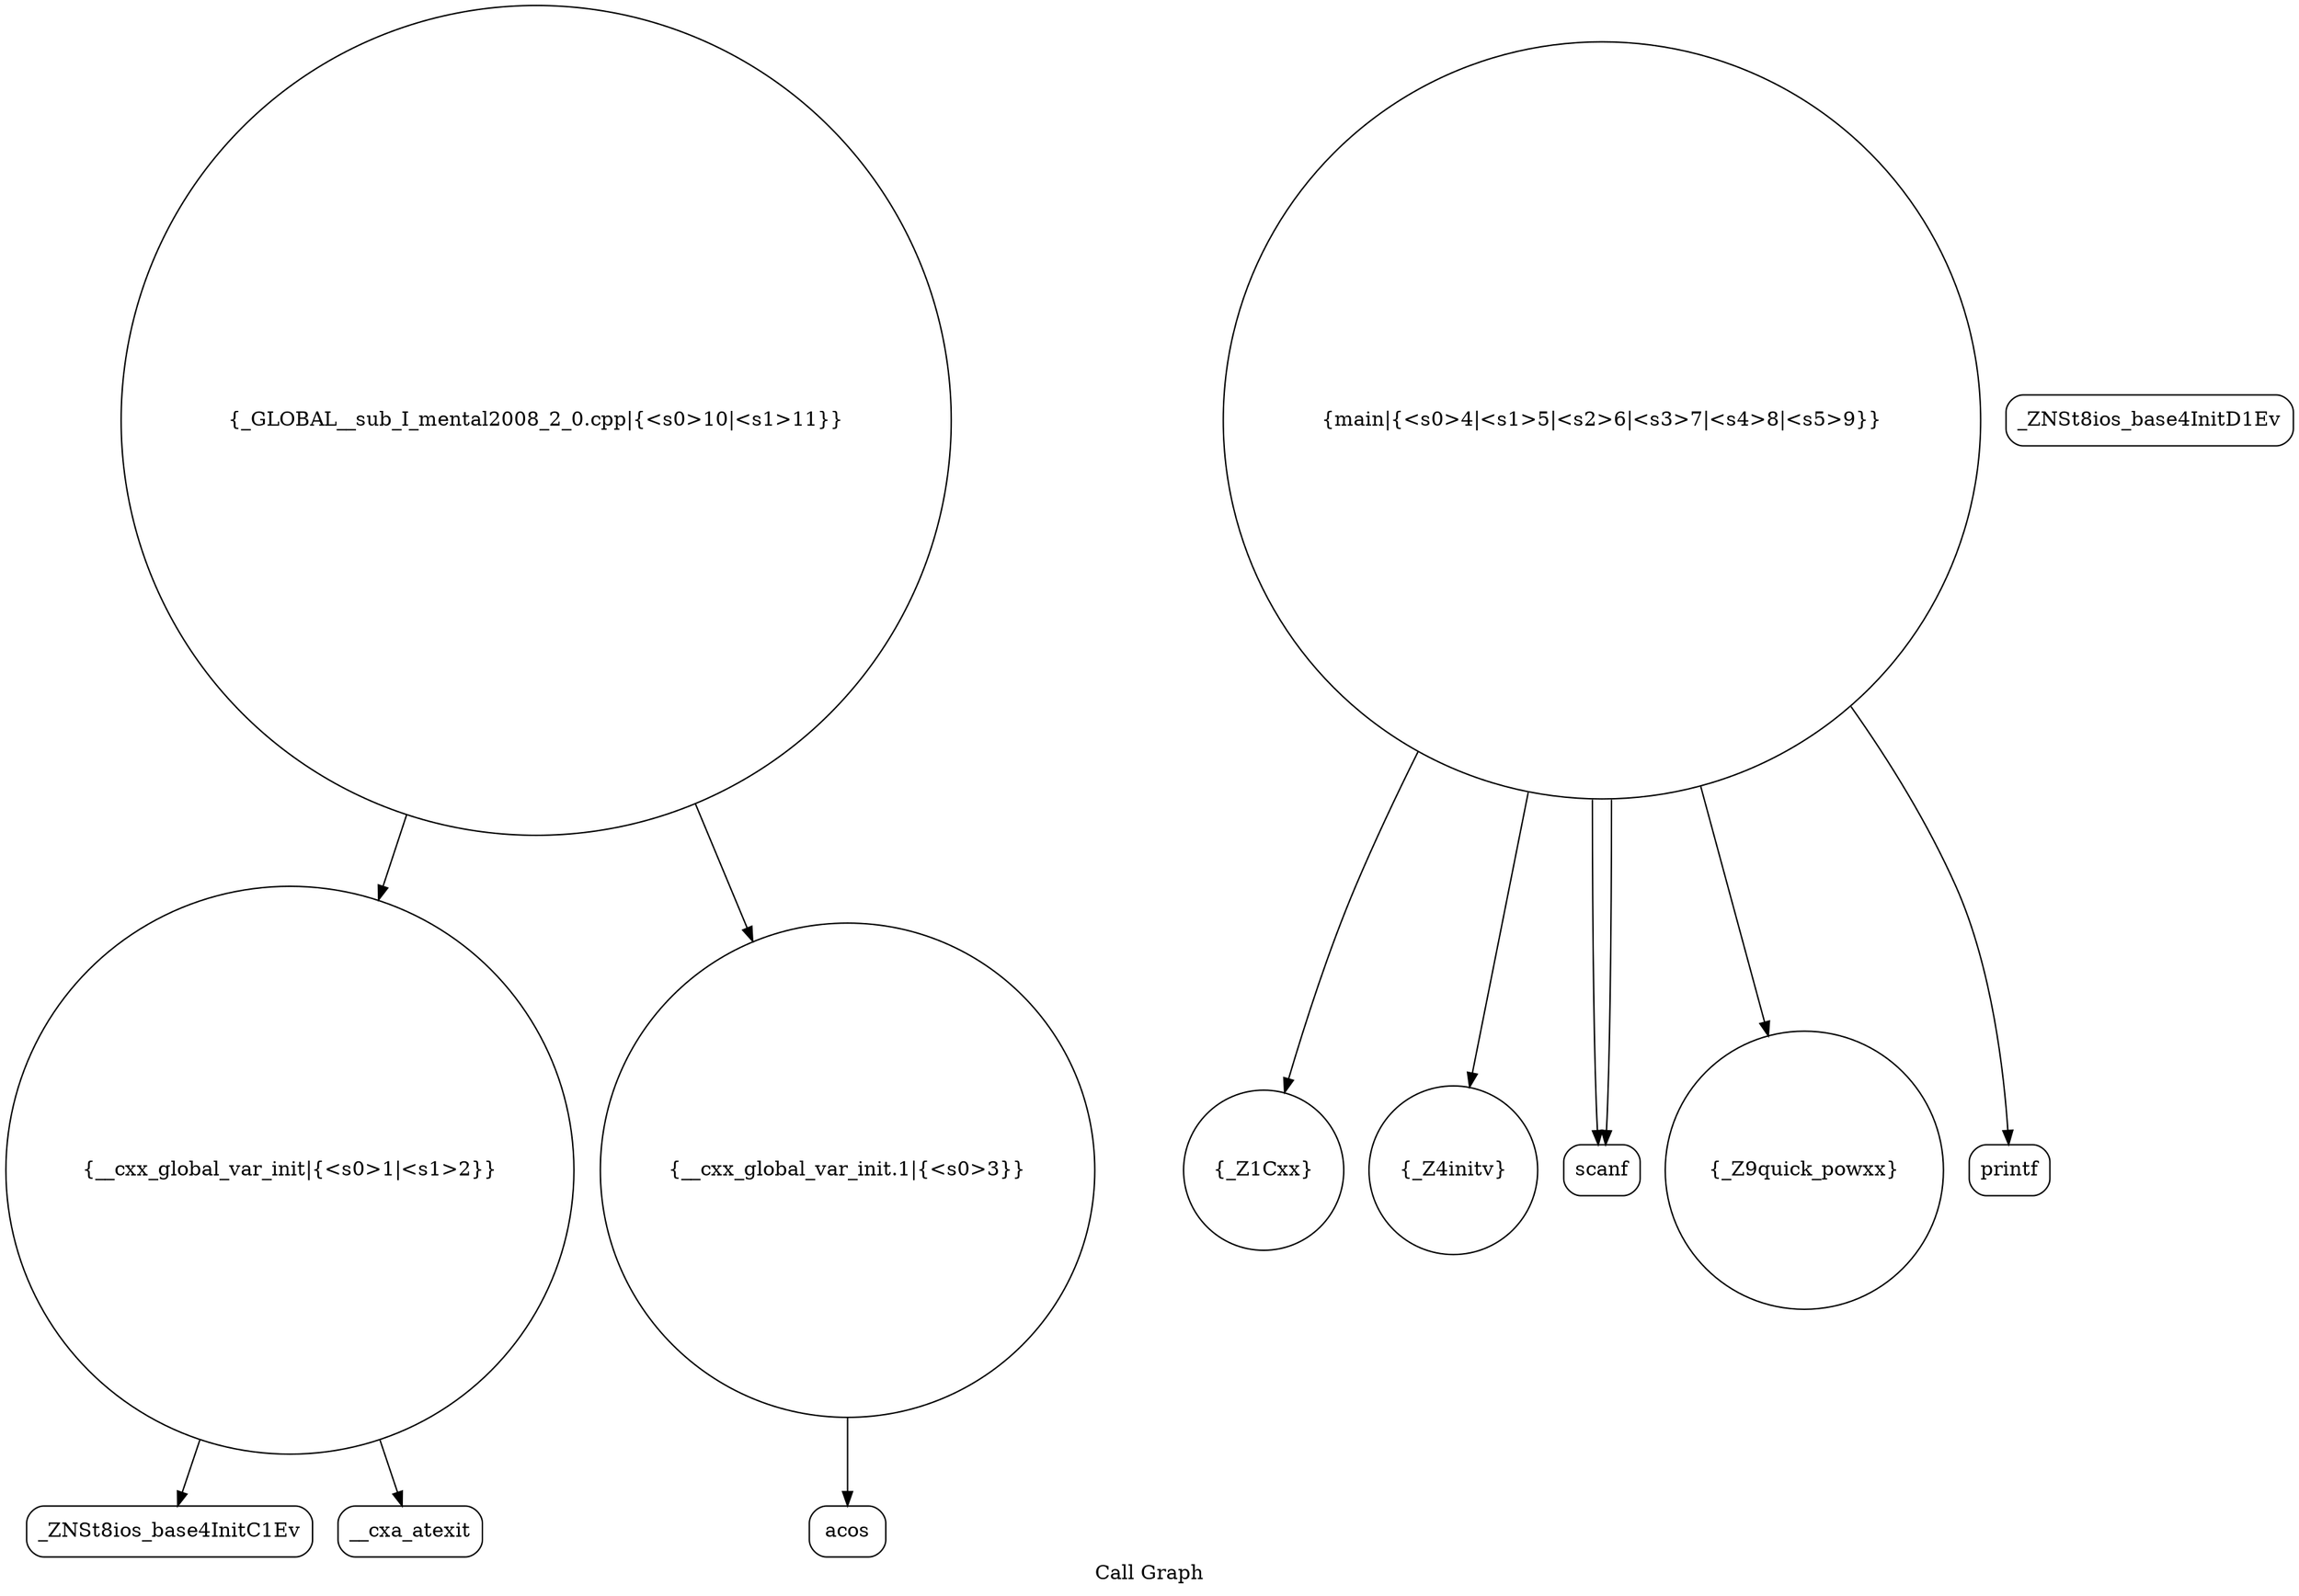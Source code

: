 digraph "Call Graph" {
	label="Call Graph";

	Node0x55e124bf8370 [shape=record,shape=circle,label="{__cxx_global_var_init|{<s0>1|<s1>2}}"];
	Node0x55e124bf8370:s0 -> Node0x55e124bf8800[color=black];
	Node0x55e124bf8370:s1 -> Node0x55e124bf8900[color=black];
	Node0x55e124bf8b00 [shape=record,shape=circle,label="{_Z1Cxx}"];
	Node0x55e124bf8880 [shape=record,shape=Mrecord,label="{_ZNSt8ios_base4InitD1Ev}"];
	Node0x55e124bf8c00 [shape=record,shape=circle,label="{main|{<s0>4|<s1>5|<s2>6|<s3>7|<s4>8|<s5>9}}"];
	Node0x55e124bf8c00:s0 -> Node0x55e124bf8a80[color=black];
	Node0x55e124bf8c00:s1 -> Node0x55e124bf8c80[color=black];
	Node0x55e124bf8c00:s2 -> Node0x55e124bf8c80[color=black];
	Node0x55e124bf8c00:s3 -> Node0x55e124bf8b00[color=black];
	Node0x55e124bf8c00:s4 -> Node0x55e124bf8b80[color=black];
	Node0x55e124bf8c00:s5 -> Node0x55e124bf8d00[color=black];
	Node0x55e124bf8980 [shape=record,shape=circle,label="{__cxx_global_var_init.1|{<s0>3}}"];
	Node0x55e124bf8980:s0 -> Node0x55e124bf8a00[color=black];
	Node0x55e124bf8d00 [shape=record,shape=Mrecord,label="{printf}"];
	Node0x55e124bf8a80 [shape=record,shape=circle,label="{_Z4initv}"];
	Node0x55e124bf8800 [shape=record,shape=Mrecord,label="{_ZNSt8ios_base4InitC1Ev}"];
	Node0x55e124bf8b80 [shape=record,shape=circle,label="{_Z9quick_powxx}"];
	Node0x55e124bf8900 [shape=record,shape=Mrecord,label="{__cxa_atexit}"];
	Node0x55e124bf8c80 [shape=record,shape=Mrecord,label="{scanf}"];
	Node0x55e124bf8a00 [shape=record,shape=Mrecord,label="{acos}"];
	Node0x55e124bf8d80 [shape=record,shape=circle,label="{_GLOBAL__sub_I_mental2008_2_0.cpp|{<s0>10|<s1>11}}"];
	Node0x55e124bf8d80:s0 -> Node0x55e124bf8370[color=black];
	Node0x55e124bf8d80:s1 -> Node0x55e124bf8980[color=black];
}
